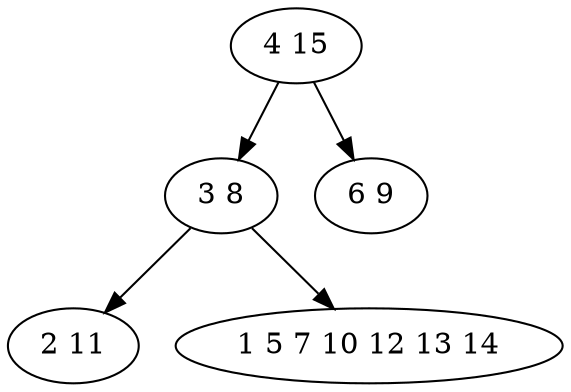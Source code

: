 digraph true_tree {
	"0" -> "1"
	"1" -> "2"
	"0" -> "3"
	"1" -> "4"
	"0" [label="4 15"];
	"1" [label="3 8"];
	"2" [label="2 11"];
	"3" [label="6 9"];
	"4" [label="1 5 7 10 12 13 14"];
}
